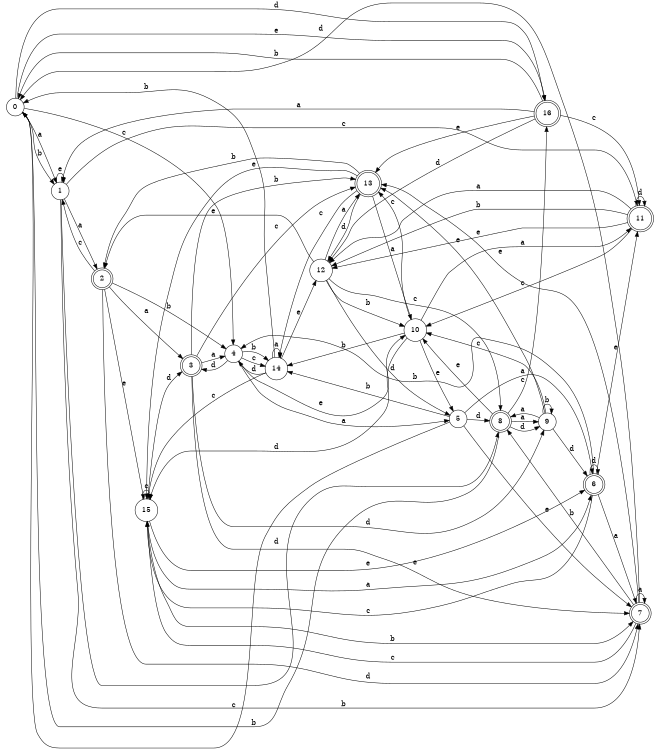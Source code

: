 digraph n14_9 {
__start0 [label="" shape="none"];

rankdir=LR;
size="8,5";

s0 [style="filled", color="black", fillcolor="white" shape="circle", label="0"];
s1 [style="filled", color="black", fillcolor="white" shape="circle", label="1"];
s2 [style="rounded,filled", color="black", fillcolor="white" shape="doublecircle", label="2"];
s3 [style="rounded,filled", color="black", fillcolor="white" shape="doublecircle", label="3"];
s4 [style="filled", color="black", fillcolor="white" shape="circle", label="4"];
s5 [style="filled", color="black", fillcolor="white" shape="circle", label="5"];
s6 [style="rounded,filled", color="black", fillcolor="white" shape="doublecircle", label="6"];
s7 [style="rounded,filled", color="black", fillcolor="white" shape="doublecircle", label="7"];
s8 [style="rounded,filled", color="black", fillcolor="white" shape="doublecircle", label="8"];
s9 [style="filled", color="black", fillcolor="white" shape="circle", label="9"];
s10 [style="filled", color="black", fillcolor="white" shape="circle", label="10"];
s11 [style="rounded,filled", color="black", fillcolor="white" shape="doublecircle", label="11"];
s12 [style="filled", color="black", fillcolor="white" shape="circle", label="12"];
s13 [style="rounded,filled", color="black", fillcolor="white" shape="doublecircle", label="13"];
s14 [style="filled", color="black", fillcolor="white" shape="circle", label="14"];
s15 [style="filled", color="black", fillcolor="white" shape="circle", label="15"];
s16 [style="rounded,filled", color="black", fillcolor="white" shape="doublecircle", label="16"];
s0 -> s1 [label="a"];
s0 -> s1 [label="b"];
s0 -> s4 [label="c"];
s0 -> s16 [label="d"];
s0 -> s16 [label="e"];
s1 -> s2 [label="a"];
s1 -> s7 [label="b"];
s1 -> s11 [label="c"];
s1 -> s8 [label="d"];
s1 -> s1 [label="e"];
s2 -> s3 [label="a"];
s2 -> s4 [label="b"];
s2 -> s1 [label="c"];
s2 -> s7 [label="d"];
s2 -> s15 [label="e"];
s3 -> s4 [label="a"];
s3 -> s13 [label="b"];
s3 -> s13 [label="c"];
s3 -> s9 [label="d"];
s3 -> s7 [label="e"];
s4 -> s5 [label="a"];
s4 -> s14 [label="b"];
s4 -> s14 [label="c"];
s4 -> s3 [label="d"];
s4 -> s10 [label="e"];
s5 -> s6 [label="a"];
s5 -> s14 [label="b"];
s5 -> s0 [label="c"];
s5 -> s8 [label="d"];
s5 -> s7 [label="e"];
s6 -> s7 [label="a"];
s6 -> s4 [label="b"];
s6 -> s15 [label="c"];
s6 -> s6 [label="d"];
s6 -> s11 [label="e"];
s7 -> s7 [label="a"];
s7 -> s8 [label="b"];
s7 -> s15 [label="c"];
s7 -> s0 [label="d"];
s7 -> s13 [label="e"];
s8 -> s9 [label="a"];
s8 -> s0 [label="b"];
s8 -> s16 [label="c"];
s8 -> s9 [label="d"];
s8 -> s10 [label="e"];
s9 -> s8 [label="a"];
s9 -> s9 [label="b"];
s9 -> s10 [label="c"];
s9 -> s6 [label="d"];
s9 -> s13 [label="e"];
s10 -> s11 [label="a"];
s10 -> s14 [label="b"];
s10 -> s13 [label="c"];
s10 -> s15 [label="d"];
s10 -> s5 [label="e"];
s11 -> s12 [label="a"];
s11 -> s12 [label="b"];
s11 -> s10 [label="c"];
s11 -> s11 [label="d"];
s11 -> s12 [label="e"];
s12 -> s13 [label="a"];
s12 -> s10 [label="b"];
s12 -> s8 [label="c"];
s12 -> s5 [label="d"];
s12 -> s2 [label="e"];
s13 -> s10 [label="a"];
s13 -> s2 [label="b"];
s13 -> s14 [label="c"];
s13 -> s12 [label="d"];
s13 -> s15 [label="e"];
s14 -> s14 [label="a"];
s14 -> s0 [label="b"];
s14 -> s15 [label="c"];
s14 -> s4 [label="d"];
s14 -> s12 [label="e"];
s15 -> s6 [label="a"];
s15 -> s7 [label="b"];
s15 -> s15 [label="c"];
s15 -> s3 [label="d"];
s15 -> s6 [label="e"];
s16 -> s1 [label="a"];
s16 -> s0 [label="b"];
s16 -> s11 [label="c"];
s16 -> s12 [label="d"];
s16 -> s13 [label="e"];

}